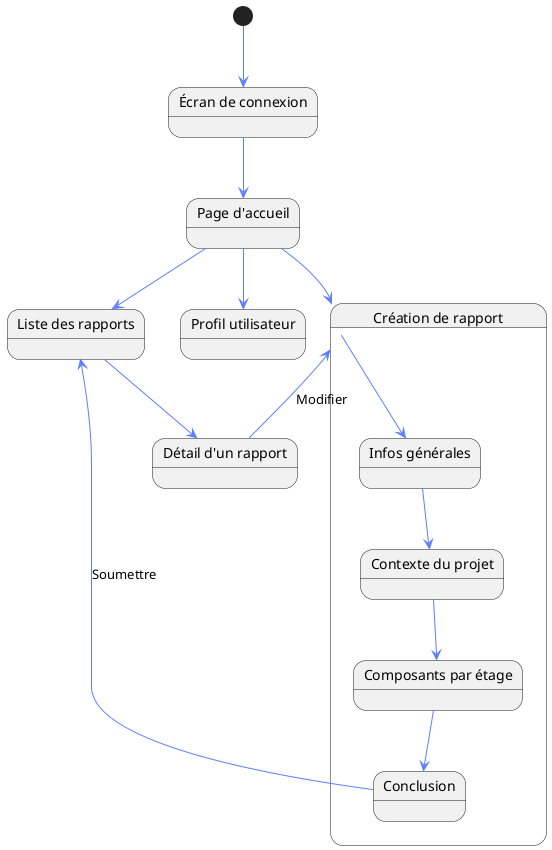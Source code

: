 @startuml
skinparam BackgroundColor transparent
skinparam ArrowColor #5D7FFF

state "Écran de connexion" as Login
state "Page d'accueil" as Home
state "Liste des rapports" as ReportList
state "Création de rapport" as ReportCreation {
  state "Infos générales" as Step1
  state "Contexte du projet" as Step2
  state "Composants par étage" as Step3
  state "Conclusion" as Step4
}
state "Détail d'un rapport" as ReportDetail
state "Profil utilisateur" as Profile

[*] --> Login
Login --> Home
Home --> ReportList
Home --> ReportCreation
Home --> Profile

ReportList --> ReportDetail
ReportDetail --> ReportCreation : Modifier

ReportCreation --> Step1
Step1 --> Step2
Step2 --> Step3
Step3 --> Step4
Step4 --> ReportList : Soumettre
@enduml